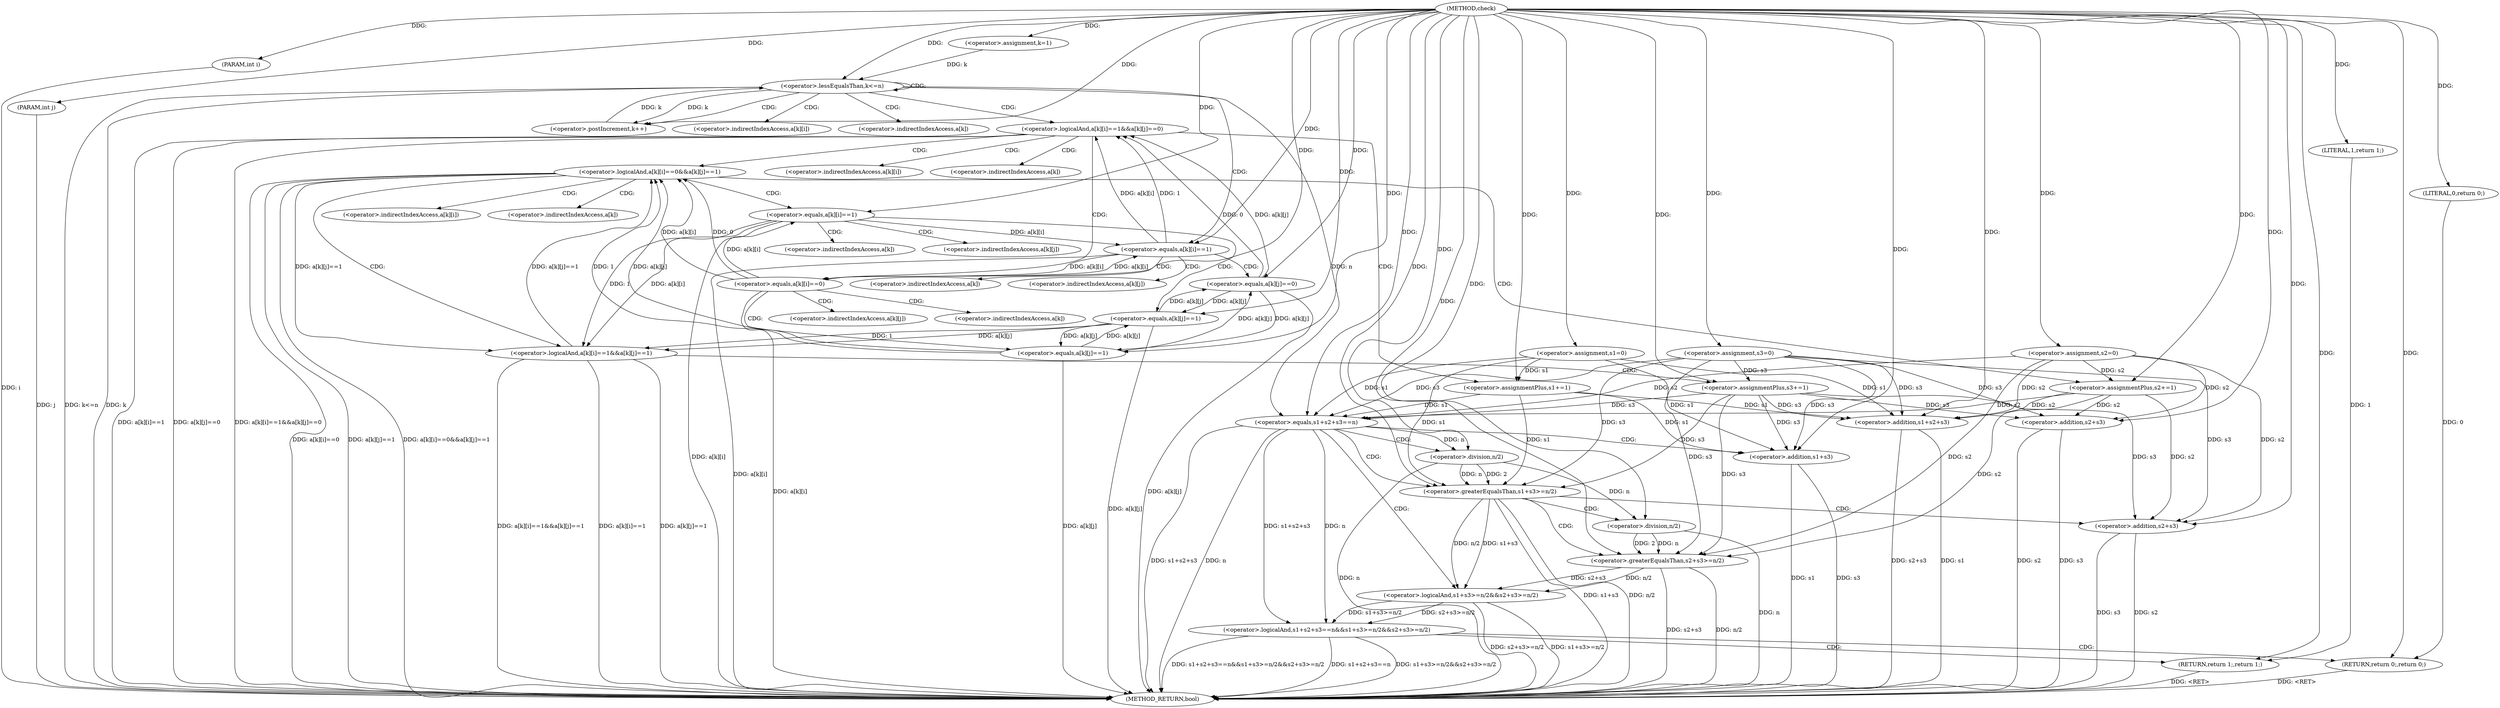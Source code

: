 digraph "check" {  
"1000101" [label = "(METHOD,check)" ]
"1000221" [label = "(METHOD_RETURN,bool)" ]
"1000102" [label = "(PARAM,int i)" ]
"1000103" [label = "(PARAM,int j)" ]
"1000107" [label = "(<operator>.assignment,s1=0)" ]
"1000111" [label = "(<operator>.assignment,s2=0)" ]
"1000115" [label = "(<operator>.assignment,s3=0)" ]
"1000119" [label = "(<operator>.assignment,k=1)" ]
"1000122" [label = "(<operator>.lessEqualsThan,k<=n)" ]
"1000125" [label = "(<operator>.postIncrement,k++)" ]
"1000191" [label = "(<operator>.logicalAnd,s1+s2+s3==n&&s1+s3>=n/2&&s2+s3>=n/2)" ]
"1000215" [label = "(RETURN,return 1;,return 1;)" ]
"1000129" [label = "(<operator>.logicalAnd,a[k][i]==1&&a[k][j]==0)" ]
"1000192" [label = "(<operator>.equals,s1+s2+s3==n)" ]
"1000199" [label = "(<operator>.logicalAnd,s1+s3>=n/2&&s2+s3>=n/2)" ]
"1000216" [label = "(LITERAL,1,return 1;)" ]
"1000219" [label = "(RETURN,return 0;,return 0;)" ]
"1000145" [label = "(<operator>.assignmentPlus,s1+=1)" ]
"1000193" [label = "(<operator>.addition,s1+s2+s3)" ]
"1000200" [label = "(<operator>.greaterEqualsThan,s1+s3>=n/2)" ]
"1000207" [label = "(<operator>.greaterEqualsThan,s2+s3>=n/2)" ]
"1000220" [label = "(LITERAL,0,return 0;)" ]
"1000130" [label = "(<operator>.equals,a[k][i]==1)" ]
"1000137" [label = "(<operator>.equals,a[k][j]==0)" ]
"1000150" [label = "(<operator>.logicalAnd,a[k][i]==0&&a[k][j]==1)" ]
"1000195" [label = "(<operator>.addition,s2+s3)" ]
"1000201" [label = "(<operator>.addition,s1+s3)" ]
"1000204" [label = "(<operator>.division,n/2)" ]
"1000208" [label = "(<operator>.addition,s2+s3)" ]
"1000211" [label = "(<operator>.division,n/2)" ]
"1000166" [label = "(<operator>.assignmentPlus,s2+=1)" ]
"1000151" [label = "(<operator>.equals,a[k][i]==0)" ]
"1000158" [label = "(<operator>.equals,a[k][j]==1)" ]
"1000171" [label = "(<operator>.logicalAnd,a[k][i]==1&&a[k][j]==1)" ]
"1000187" [label = "(<operator>.assignmentPlus,s3+=1)" ]
"1000172" [label = "(<operator>.equals,a[k][i]==1)" ]
"1000179" [label = "(<operator>.equals,a[k][j]==1)" ]
"1000131" [label = "(<operator>.indirectIndexAccess,a[k][i])" ]
"1000138" [label = "(<operator>.indirectIndexAccess,a[k][j])" ]
"1000132" [label = "(<operator>.indirectIndexAccess,a[k])" ]
"1000139" [label = "(<operator>.indirectIndexAccess,a[k])" ]
"1000152" [label = "(<operator>.indirectIndexAccess,a[k][i])" ]
"1000159" [label = "(<operator>.indirectIndexAccess,a[k][j])" ]
"1000153" [label = "(<operator>.indirectIndexAccess,a[k])" ]
"1000160" [label = "(<operator>.indirectIndexAccess,a[k])" ]
"1000173" [label = "(<operator>.indirectIndexAccess,a[k][i])" ]
"1000180" [label = "(<operator>.indirectIndexAccess,a[k][j])" ]
"1000174" [label = "(<operator>.indirectIndexAccess,a[k])" ]
"1000181" [label = "(<operator>.indirectIndexAccess,a[k])" ]
  "1000215" -> "1000221"  [ label = "DDG: <RET>"] 
  "1000219" -> "1000221"  [ label = "DDG: <RET>"] 
  "1000102" -> "1000221"  [ label = "DDG: i"] 
  "1000103" -> "1000221"  [ label = "DDG: j"] 
  "1000122" -> "1000221"  [ label = "DDG: k"] 
  "1000122" -> "1000221"  [ label = "DDG: k<=n"] 
  "1000193" -> "1000221"  [ label = "DDG: s1"] 
  "1000195" -> "1000221"  [ label = "DDG: s2"] 
  "1000195" -> "1000221"  [ label = "DDG: s3"] 
  "1000193" -> "1000221"  [ label = "DDG: s2+s3"] 
  "1000192" -> "1000221"  [ label = "DDG: s1+s2+s3"] 
  "1000192" -> "1000221"  [ label = "DDG: n"] 
  "1000191" -> "1000221"  [ label = "DDG: s1+s2+s3==n"] 
  "1000201" -> "1000221"  [ label = "DDG: s1"] 
  "1000201" -> "1000221"  [ label = "DDG: s3"] 
  "1000200" -> "1000221"  [ label = "DDG: s1+s3"] 
  "1000204" -> "1000221"  [ label = "DDG: n"] 
  "1000200" -> "1000221"  [ label = "DDG: n/2"] 
  "1000199" -> "1000221"  [ label = "DDG: s1+s3>=n/2"] 
  "1000208" -> "1000221"  [ label = "DDG: s2"] 
  "1000208" -> "1000221"  [ label = "DDG: s3"] 
  "1000207" -> "1000221"  [ label = "DDG: s2+s3"] 
  "1000211" -> "1000221"  [ label = "DDG: n"] 
  "1000207" -> "1000221"  [ label = "DDG: n/2"] 
  "1000199" -> "1000221"  [ label = "DDG: s2+s3>=n/2"] 
  "1000191" -> "1000221"  [ label = "DDG: s1+s3>=n/2&&s2+s3>=n/2"] 
  "1000191" -> "1000221"  [ label = "DDG: s1+s2+s3==n&&s1+s3>=n/2&&s2+s3>=n/2"] 
  "1000130" -> "1000221"  [ label = "DDG: a[k][i]"] 
  "1000129" -> "1000221"  [ label = "DDG: a[k][i]==1"] 
  "1000137" -> "1000221"  [ label = "DDG: a[k][j]"] 
  "1000129" -> "1000221"  [ label = "DDG: a[k][j]==0"] 
  "1000129" -> "1000221"  [ label = "DDG: a[k][i]==1&&a[k][j]==0"] 
  "1000151" -> "1000221"  [ label = "DDG: a[k][i]"] 
  "1000150" -> "1000221"  [ label = "DDG: a[k][i]==0"] 
  "1000158" -> "1000221"  [ label = "DDG: a[k][j]"] 
  "1000150" -> "1000221"  [ label = "DDG: a[k][j]==1"] 
  "1000150" -> "1000221"  [ label = "DDG: a[k][i]==0&&a[k][j]==1"] 
  "1000172" -> "1000221"  [ label = "DDG: a[k][i]"] 
  "1000171" -> "1000221"  [ label = "DDG: a[k][i]==1"] 
  "1000179" -> "1000221"  [ label = "DDG: a[k][j]"] 
  "1000171" -> "1000221"  [ label = "DDG: a[k][j]==1"] 
  "1000171" -> "1000221"  [ label = "DDG: a[k][i]==1&&a[k][j]==1"] 
  "1000101" -> "1000102"  [ label = "DDG: "] 
  "1000101" -> "1000103"  [ label = "DDG: "] 
  "1000101" -> "1000107"  [ label = "DDG: "] 
  "1000101" -> "1000111"  [ label = "DDG: "] 
  "1000101" -> "1000115"  [ label = "DDG: "] 
  "1000101" -> "1000119"  [ label = "DDG: "] 
  "1000119" -> "1000122"  [ label = "DDG: k"] 
  "1000125" -> "1000122"  [ label = "DDG: k"] 
  "1000101" -> "1000122"  [ label = "DDG: "] 
  "1000122" -> "1000125"  [ label = "DDG: k"] 
  "1000101" -> "1000125"  [ label = "DDG: "] 
  "1000192" -> "1000191"  [ label = "DDG: n"] 
  "1000192" -> "1000191"  [ label = "DDG: s1+s2+s3"] 
  "1000199" -> "1000191"  [ label = "DDG: s1+s3>=n/2"] 
  "1000199" -> "1000191"  [ label = "DDG: s2+s3>=n/2"] 
  "1000216" -> "1000215"  [ label = "DDG: 1"] 
  "1000101" -> "1000215"  [ label = "DDG: "] 
  "1000115" -> "1000192"  [ label = "DDG: s3"] 
  "1000187" -> "1000192"  [ label = "DDG: s3"] 
  "1000101" -> "1000192"  [ label = "DDG: "] 
  "1000111" -> "1000192"  [ label = "DDG: s2"] 
  "1000166" -> "1000192"  [ label = "DDG: s2"] 
  "1000107" -> "1000192"  [ label = "DDG: s1"] 
  "1000145" -> "1000192"  [ label = "DDG: s1"] 
  "1000122" -> "1000192"  [ label = "DDG: n"] 
  "1000200" -> "1000199"  [ label = "DDG: s1+s3"] 
  "1000200" -> "1000199"  [ label = "DDG: n/2"] 
  "1000207" -> "1000199"  [ label = "DDG: s2+s3"] 
  "1000207" -> "1000199"  [ label = "DDG: n/2"] 
  "1000101" -> "1000216"  [ label = "DDG: "] 
  "1000220" -> "1000219"  [ label = "DDG: 0"] 
  "1000101" -> "1000219"  [ label = "DDG: "] 
  "1000130" -> "1000129"  [ label = "DDG: 1"] 
  "1000130" -> "1000129"  [ label = "DDG: a[k][i]"] 
  "1000137" -> "1000129"  [ label = "DDG: 0"] 
  "1000137" -> "1000129"  [ label = "DDG: a[k][j]"] 
  "1000101" -> "1000145"  [ label = "DDG: "] 
  "1000107" -> "1000193"  [ label = "DDG: s1"] 
  "1000145" -> "1000193"  [ label = "DDG: s1"] 
  "1000101" -> "1000193"  [ label = "DDG: "] 
  "1000115" -> "1000193"  [ label = "DDG: s3"] 
  "1000187" -> "1000193"  [ label = "DDG: s3"] 
  "1000111" -> "1000193"  [ label = "DDG: s2"] 
  "1000166" -> "1000193"  [ label = "DDG: s2"] 
  "1000101" -> "1000200"  [ label = "DDG: "] 
  "1000107" -> "1000200"  [ label = "DDG: s1"] 
  "1000145" -> "1000200"  [ label = "DDG: s1"] 
  "1000115" -> "1000200"  [ label = "DDG: s3"] 
  "1000187" -> "1000200"  [ label = "DDG: s3"] 
  "1000204" -> "1000200"  [ label = "DDG: 2"] 
  "1000204" -> "1000200"  [ label = "DDG: n"] 
  "1000101" -> "1000207"  [ label = "DDG: "] 
  "1000111" -> "1000207"  [ label = "DDG: s2"] 
  "1000166" -> "1000207"  [ label = "DDG: s2"] 
  "1000115" -> "1000207"  [ label = "DDG: s3"] 
  "1000187" -> "1000207"  [ label = "DDG: s3"] 
  "1000211" -> "1000207"  [ label = "DDG: n"] 
  "1000211" -> "1000207"  [ label = "DDG: 2"] 
  "1000101" -> "1000220"  [ label = "DDG: "] 
  "1000151" -> "1000130"  [ label = "DDG: a[k][i]"] 
  "1000172" -> "1000130"  [ label = "DDG: a[k][i]"] 
  "1000101" -> "1000130"  [ label = "DDG: "] 
  "1000158" -> "1000137"  [ label = "DDG: a[k][j]"] 
  "1000179" -> "1000137"  [ label = "DDG: a[k][j]"] 
  "1000101" -> "1000137"  [ label = "DDG: "] 
  "1000107" -> "1000145"  [ label = "DDG: s1"] 
  "1000111" -> "1000195"  [ label = "DDG: s2"] 
  "1000166" -> "1000195"  [ label = "DDG: s2"] 
  "1000101" -> "1000195"  [ label = "DDG: "] 
  "1000115" -> "1000195"  [ label = "DDG: s3"] 
  "1000187" -> "1000195"  [ label = "DDG: s3"] 
  "1000101" -> "1000201"  [ label = "DDG: "] 
  "1000107" -> "1000201"  [ label = "DDG: s1"] 
  "1000145" -> "1000201"  [ label = "DDG: s1"] 
  "1000115" -> "1000201"  [ label = "DDG: s3"] 
  "1000187" -> "1000201"  [ label = "DDG: s3"] 
  "1000192" -> "1000204"  [ label = "DDG: n"] 
  "1000101" -> "1000204"  [ label = "DDG: "] 
  "1000101" -> "1000208"  [ label = "DDG: "] 
  "1000111" -> "1000208"  [ label = "DDG: s2"] 
  "1000166" -> "1000208"  [ label = "DDG: s2"] 
  "1000115" -> "1000208"  [ label = "DDG: s3"] 
  "1000187" -> "1000208"  [ label = "DDG: s3"] 
  "1000204" -> "1000211"  [ label = "DDG: n"] 
  "1000101" -> "1000211"  [ label = "DDG: "] 
  "1000151" -> "1000150"  [ label = "DDG: a[k][i]"] 
  "1000151" -> "1000150"  [ label = "DDG: 0"] 
  "1000158" -> "1000150"  [ label = "DDG: 1"] 
  "1000158" -> "1000150"  [ label = "DDG: a[k][j]"] 
  "1000171" -> "1000150"  [ label = "DDG: a[k][j]==1"] 
  "1000101" -> "1000166"  [ label = "DDG: "] 
  "1000130" -> "1000151"  [ label = "DDG: a[k][i]"] 
  "1000101" -> "1000151"  [ label = "DDG: "] 
  "1000137" -> "1000158"  [ label = "DDG: a[k][j]"] 
  "1000179" -> "1000158"  [ label = "DDG: a[k][j]"] 
  "1000101" -> "1000158"  [ label = "DDG: "] 
  "1000111" -> "1000166"  [ label = "DDG: s2"] 
  "1000172" -> "1000171"  [ label = "DDG: 1"] 
  "1000172" -> "1000171"  [ label = "DDG: a[k][i]"] 
  "1000179" -> "1000171"  [ label = "DDG: a[k][j]"] 
  "1000179" -> "1000171"  [ label = "DDG: 1"] 
  "1000150" -> "1000171"  [ label = "DDG: a[k][j]==1"] 
  "1000101" -> "1000187"  [ label = "DDG: "] 
  "1000151" -> "1000172"  [ label = "DDG: a[k][i]"] 
  "1000101" -> "1000172"  [ label = "DDG: "] 
  "1000137" -> "1000179"  [ label = "DDG: a[k][j]"] 
  "1000158" -> "1000179"  [ label = "DDG: a[k][j]"] 
  "1000101" -> "1000179"  [ label = "DDG: "] 
  "1000115" -> "1000187"  [ label = "DDG: s3"] 
  "1000122" -> "1000125"  [ label = "CDG: "] 
  "1000122" -> "1000122"  [ label = "CDG: "] 
  "1000122" -> "1000131"  [ label = "CDG: "] 
  "1000122" -> "1000132"  [ label = "CDG: "] 
  "1000122" -> "1000129"  [ label = "CDG: "] 
  "1000122" -> "1000130"  [ label = "CDG: "] 
  "1000191" -> "1000219"  [ label = "CDG: "] 
  "1000191" -> "1000215"  [ label = "CDG: "] 
  "1000192" -> "1000200"  [ label = "CDG: "] 
  "1000192" -> "1000199"  [ label = "CDG: "] 
  "1000192" -> "1000204"  [ label = "CDG: "] 
  "1000192" -> "1000201"  [ label = "CDG: "] 
  "1000129" -> "1000153"  [ label = "CDG: "] 
  "1000129" -> "1000152"  [ label = "CDG: "] 
  "1000129" -> "1000150"  [ label = "CDG: "] 
  "1000129" -> "1000151"  [ label = "CDG: "] 
  "1000129" -> "1000145"  [ label = "CDG: "] 
  "1000200" -> "1000211"  [ label = "CDG: "] 
  "1000200" -> "1000208"  [ label = "CDG: "] 
  "1000200" -> "1000207"  [ label = "CDG: "] 
  "1000130" -> "1000139"  [ label = "CDG: "] 
  "1000130" -> "1000137"  [ label = "CDG: "] 
  "1000130" -> "1000138"  [ label = "CDG: "] 
  "1000150" -> "1000174"  [ label = "CDG: "] 
  "1000150" -> "1000166"  [ label = "CDG: "] 
  "1000150" -> "1000172"  [ label = "CDG: "] 
  "1000150" -> "1000173"  [ label = "CDG: "] 
  "1000150" -> "1000171"  [ label = "CDG: "] 
  "1000151" -> "1000159"  [ label = "CDG: "] 
  "1000151" -> "1000158"  [ label = "CDG: "] 
  "1000151" -> "1000160"  [ label = "CDG: "] 
  "1000171" -> "1000187"  [ label = "CDG: "] 
  "1000172" -> "1000180"  [ label = "CDG: "] 
  "1000172" -> "1000179"  [ label = "CDG: "] 
  "1000172" -> "1000181"  [ label = "CDG: "] 
}
